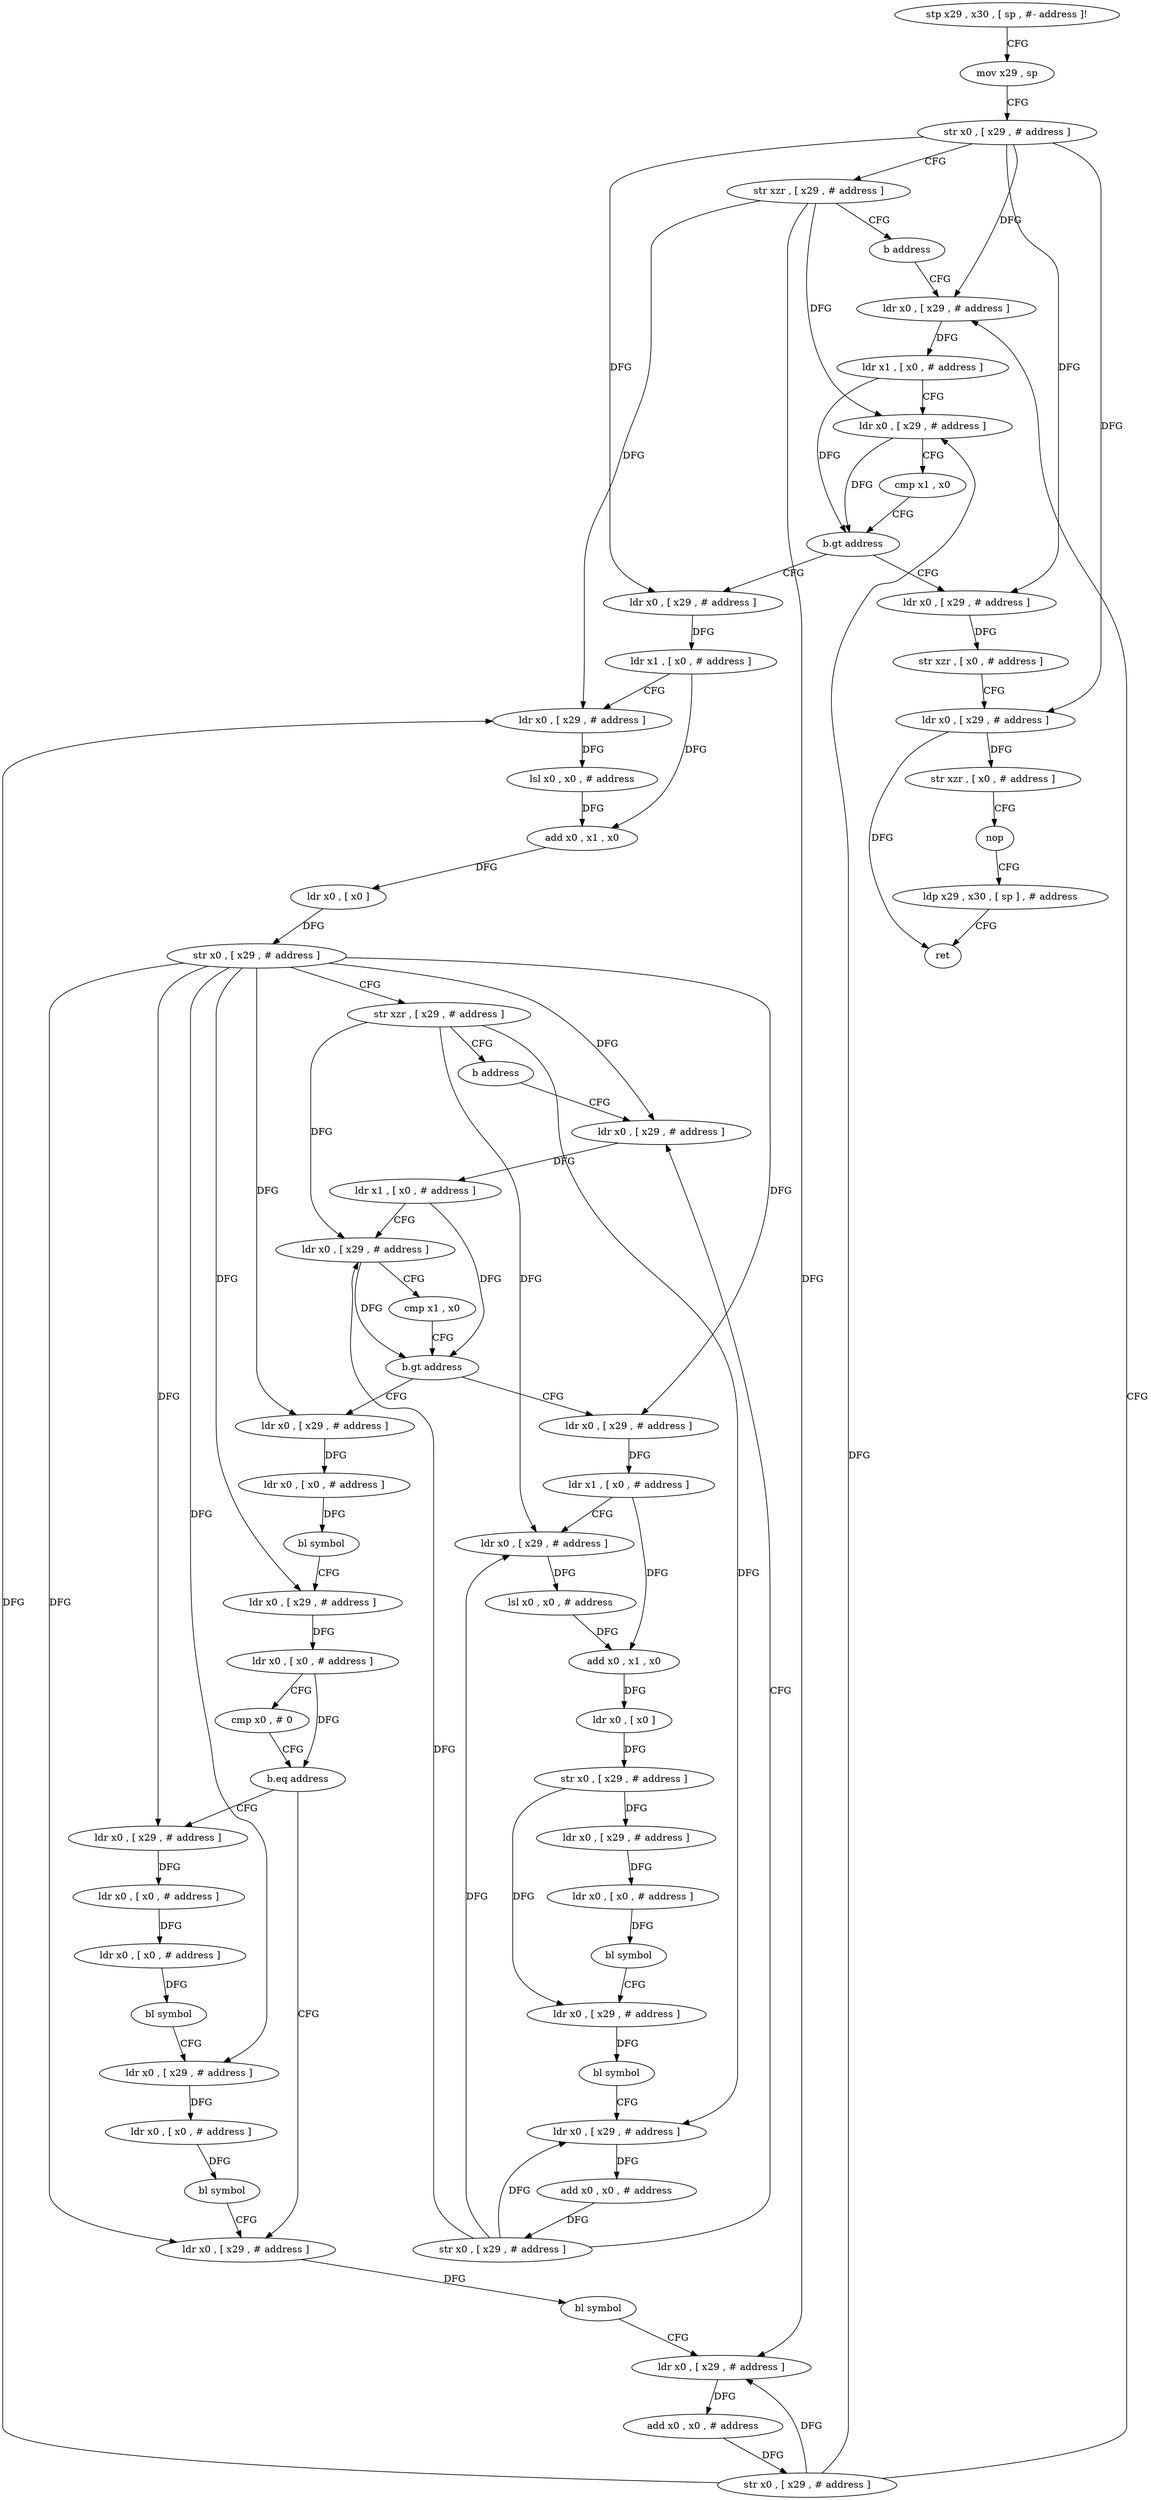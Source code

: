 digraph "func" {
"4477740" [label = "stp x29 , x30 , [ sp , #- address ]!" ]
"4477744" [label = "mov x29 , sp" ]
"4477748" [label = "str x0 , [ x29 , # address ]" ]
"4477752" [label = "str xzr , [ x29 , # address ]" ]
"4477756" [label = "b address" ]
"4477952" [label = "ldr x0 , [ x29 , # address ]" ]
"4477956" [label = "ldr x1 , [ x0 , # address ]" ]
"4477960" [label = "ldr x0 , [ x29 , # address ]" ]
"4477964" [label = "cmp x1 , x0" ]
"4477968" [label = "b.gt address" ]
"4477760" [label = "ldr x0 , [ x29 , # address ]" ]
"4477972" [label = "ldr x0 , [ x29 , # address ]" ]
"4477764" [label = "ldr x1 , [ x0 , # address ]" ]
"4477768" [label = "ldr x0 , [ x29 , # address ]" ]
"4477772" [label = "lsl x0 , x0 , # address" ]
"4477776" [label = "add x0 , x1 , x0" ]
"4477780" [label = "ldr x0 , [ x0 ]" ]
"4477784" [label = "str x0 , [ x29 , # address ]" ]
"4477788" [label = "str xzr , [ x29 , # address ]" ]
"4477792" [label = "b address" ]
"4477856" [label = "ldr x0 , [ x29 , # address ]" ]
"4477976" [label = "str xzr , [ x0 , # address ]" ]
"4477980" [label = "ldr x0 , [ x29 , # address ]" ]
"4477984" [label = "str xzr , [ x0 , # address ]" ]
"4477988" [label = "nop" ]
"4477992" [label = "ldp x29 , x30 , [ sp ] , # address" ]
"4477996" [label = "ret" ]
"4477860" [label = "ldr x1 , [ x0 , # address ]" ]
"4477864" [label = "ldr x0 , [ x29 , # address ]" ]
"4477868" [label = "cmp x1 , x0" ]
"4477872" [label = "b.gt address" ]
"4477796" [label = "ldr x0 , [ x29 , # address ]" ]
"4477876" [label = "ldr x0 , [ x29 , # address ]" ]
"4477800" [label = "ldr x1 , [ x0 , # address ]" ]
"4477804" [label = "ldr x0 , [ x29 , # address ]" ]
"4477808" [label = "lsl x0 , x0 , # address" ]
"4477812" [label = "add x0 , x1 , x0" ]
"4477816" [label = "ldr x0 , [ x0 ]" ]
"4477820" [label = "str x0 , [ x29 , # address ]" ]
"4477824" [label = "ldr x0 , [ x29 , # address ]" ]
"4477828" [label = "ldr x0 , [ x0 , # address ]" ]
"4477832" [label = "bl symbol" ]
"4477836" [label = "ldr x0 , [ x29 , # address ]" ]
"4477840" [label = "bl symbol" ]
"4477844" [label = "ldr x0 , [ x29 , # address ]" ]
"4477848" [label = "add x0 , x0 , # address" ]
"4477852" [label = "str x0 , [ x29 , # address ]" ]
"4477880" [label = "ldr x0 , [ x0 , # address ]" ]
"4477884" [label = "bl symbol" ]
"4477888" [label = "ldr x0 , [ x29 , # address ]" ]
"4477892" [label = "ldr x0 , [ x0 , # address ]" ]
"4477896" [label = "cmp x0 , # 0" ]
"4477900" [label = "b.eq address" ]
"4477932" [label = "ldr x0 , [ x29 , # address ]" ]
"4477904" [label = "ldr x0 , [ x29 , # address ]" ]
"4477936" [label = "bl symbol" ]
"4477940" [label = "ldr x0 , [ x29 , # address ]" ]
"4477944" [label = "add x0 , x0 , # address" ]
"4477948" [label = "str x0 , [ x29 , # address ]" ]
"4477908" [label = "ldr x0 , [ x0 , # address ]" ]
"4477912" [label = "ldr x0 , [ x0 , # address ]" ]
"4477916" [label = "bl symbol" ]
"4477920" [label = "ldr x0 , [ x29 , # address ]" ]
"4477924" [label = "ldr x0 , [ x0 , # address ]" ]
"4477928" [label = "bl symbol" ]
"4477740" -> "4477744" [ label = "CFG" ]
"4477744" -> "4477748" [ label = "CFG" ]
"4477748" -> "4477752" [ label = "CFG" ]
"4477748" -> "4477952" [ label = "DFG" ]
"4477748" -> "4477760" [ label = "DFG" ]
"4477748" -> "4477972" [ label = "DFG" ]
"4477748" -> "4477980" [ label = "DFG" ]
"4477752" -> "4477756" [ label = "CFG" ]
"4477752" -> "4477960" [ label = "DFG" ]
"4477752" -> "4477768" [ label = "DFG" ]
"4477752" -> "4477940" [ label = "DFG" ]
"4477756" -> "4477952" [ label = "CFG" ]
"4477952" -> "4477956" [ label = "DFG" ]
"4477956" -> "4477960" [ label = "CFG" ]
"4477956" -> "4477968" [ label = "DFG" ]
"4477960" -> "4477964" [ label = "CFG" ]
"4477960" -> "4477968" [ label = "DFG" ]
"4477964" -> "4477968" [ label = "CFG" ]
"4477968" -> "4477760" [ label = "CFG" ]
"4477968" -> "4477972" [ label = "CFG" ]
"4477760" -> "4477764" [ label = "DFG" ]
"4477972" -> "4477976" [ label = "DFG" ]
"4477764" -> "4477768" [ label = "CFG" ]
"4477764" -> "4477776" [ label = "DFG" ]
"4477768" -> "4477772" [ label = "DFG" ]
"4477772" -> "4477776" [ label = "DFG" ]
"4477776" -> "4477780" [ label = "DFG" ]
"4477780" -> "4477784" [ label = "DFG" ]
"4477784" -> "4477788" [ label = "CFG" ]
"4477784" -> "4477856" [ label = "DFG" ]
"4477784" -> "4477796" [ label = "DFG" ]
"4477784" -> "4477876" [ label = "DFG" ]
"4477784" -> "4477888" [ label = "DFG" ]
"4477784" -> "4477932" [ label = "DFG" ]
"4477784" -> "4477904" [ label = "DFG" ]
"4477784" -> "4477920" [ label = "DFG" ]
"4477788" -> "4477792" [ label = "CFG" ]
"4477788" -> "4477864" [ label = "DFG" ]
"4477788" -> "4477804" [ label = "DFG" ]
"4477788" -> "4477844" [ label = "DFG" ]
"4477792" -> "4477856" [ label = "CFG" ]
"4477856" -> "4477860" [ label = "DFG" ]
"4477976" -> "4477980" [ label = "CFG" ]
"4477980" -> "4477984" [ label = "DFG" ]
"4477980" -> "4477996" [ label = "DFG" ]
"4477984" -> "4477988" [ label = "CFG" ]
"4477988" -> "4477992" [ label = "CFG" ]
"4477992" -> "4477996" [ label = "CFG" ]
"4477860" -> "4477864" [ label = "CFG" ]
"4477860" -> "4477872" [ label = "DFG" ]
"4477864" -> "4477868" [ label = "CFG" ]
"4477864" -> "4477872" [ label = "DFG" ]
"4477868" -> "4477872" [ label = "CFG" ]
"4477872" -> "4477796" [ label = "CFG" ]
"4477872" -> "4477876" [ label = "CFG" ]
"4477796" -> "4477800" [ label = "DFG" ]
"4477876" -> "4477880" [ label = "DFG" ]
"4477800" -> "4477804" [ label = "CFG" ]
"4477800" -> "4477812" [ label = "DFG" ]
"4477804" -> "4477808" [ label = "DFG" ]
"4477808" -> "4477812" [ label = "DFG" ]
"4477812" -> "4477816" [ label = "DFG" ]
"4477816" -> "4477820" [ label = "DFG" ]
"4477820" -> "4477824" [ label = "DFG" ]
"4477820" -> "4477836" [ label = "DFG" ]
"4477824" -> "4477828" [ label = "DFG" ]
"4477828" -> "4477832" [ label = "DFG" ]
"4477832" -> "4477836" [ label = "CFG" ]
"4477836" -> "4477840" [ label = "DFG" ]
"4477840" -> "4477844" [ label = "CFG" ]
"4477844" -> "4477848" [ label = "DFG" ]
"4477848" -> "4477852" [ label = "DFG" ]
"4477852" -> "4477856" [ label = "CFG" ]
"4477852" -> "4477864" [ label = "DFG" ]
"4477852" -> "4477804" [ label = "DFG" ]
"4477852" -> "4477844" [ label = "DFG" ]
"4477880" -> "4477884" [ label = "DFG" ]
"4477884" -> "4477888" [ label = "CFG" ]
"4477888" -> "4477892" [ label = "DFG" ]
"4477892" -> "4477896" [ label = "CFG" ]
"4477892" -> "4477900" [ label = "DFG" ]
"4477896" -> "4477900" [ label = "CFG" ]
"4477900" -> "4477932" [ label = "CFG" ]
"4477900" -> "4477904" [ label = "CFG" ]
"4477932" -> "4477936" [ label = "DFG" ]
"4477904" -> "4477908" [ label = "DFG" ]
"4477936" -> "4477940" [ label = "CFG" ]
"4477940" -> "4477944" [ label = "DFG" ]
"4477944" -> "4477948" [ label = "DFG" ]
"4477948" -> "4477952" [ label = "CFG" ]
"4477948" -> "4477960" [ label = "DFG" ]
"4477948" -> "4477768" [ label = "DFG" ]
"4477948" -> "4477940" [ label = "DFG" ]
"4477908" -> "4477912" [ label = "DFG" ]
"4477912" -> "4477916" [ label = "DFG" ]
"4477916" -> "4477920" [ label = "CFG" ]
"4477920" -> "4477924" [ label = "DFG" ]
"4477924" -> "4477928" [ label = "DFG" ]
"4477928" -> "4477932" [ label = "CFG" ]
}
